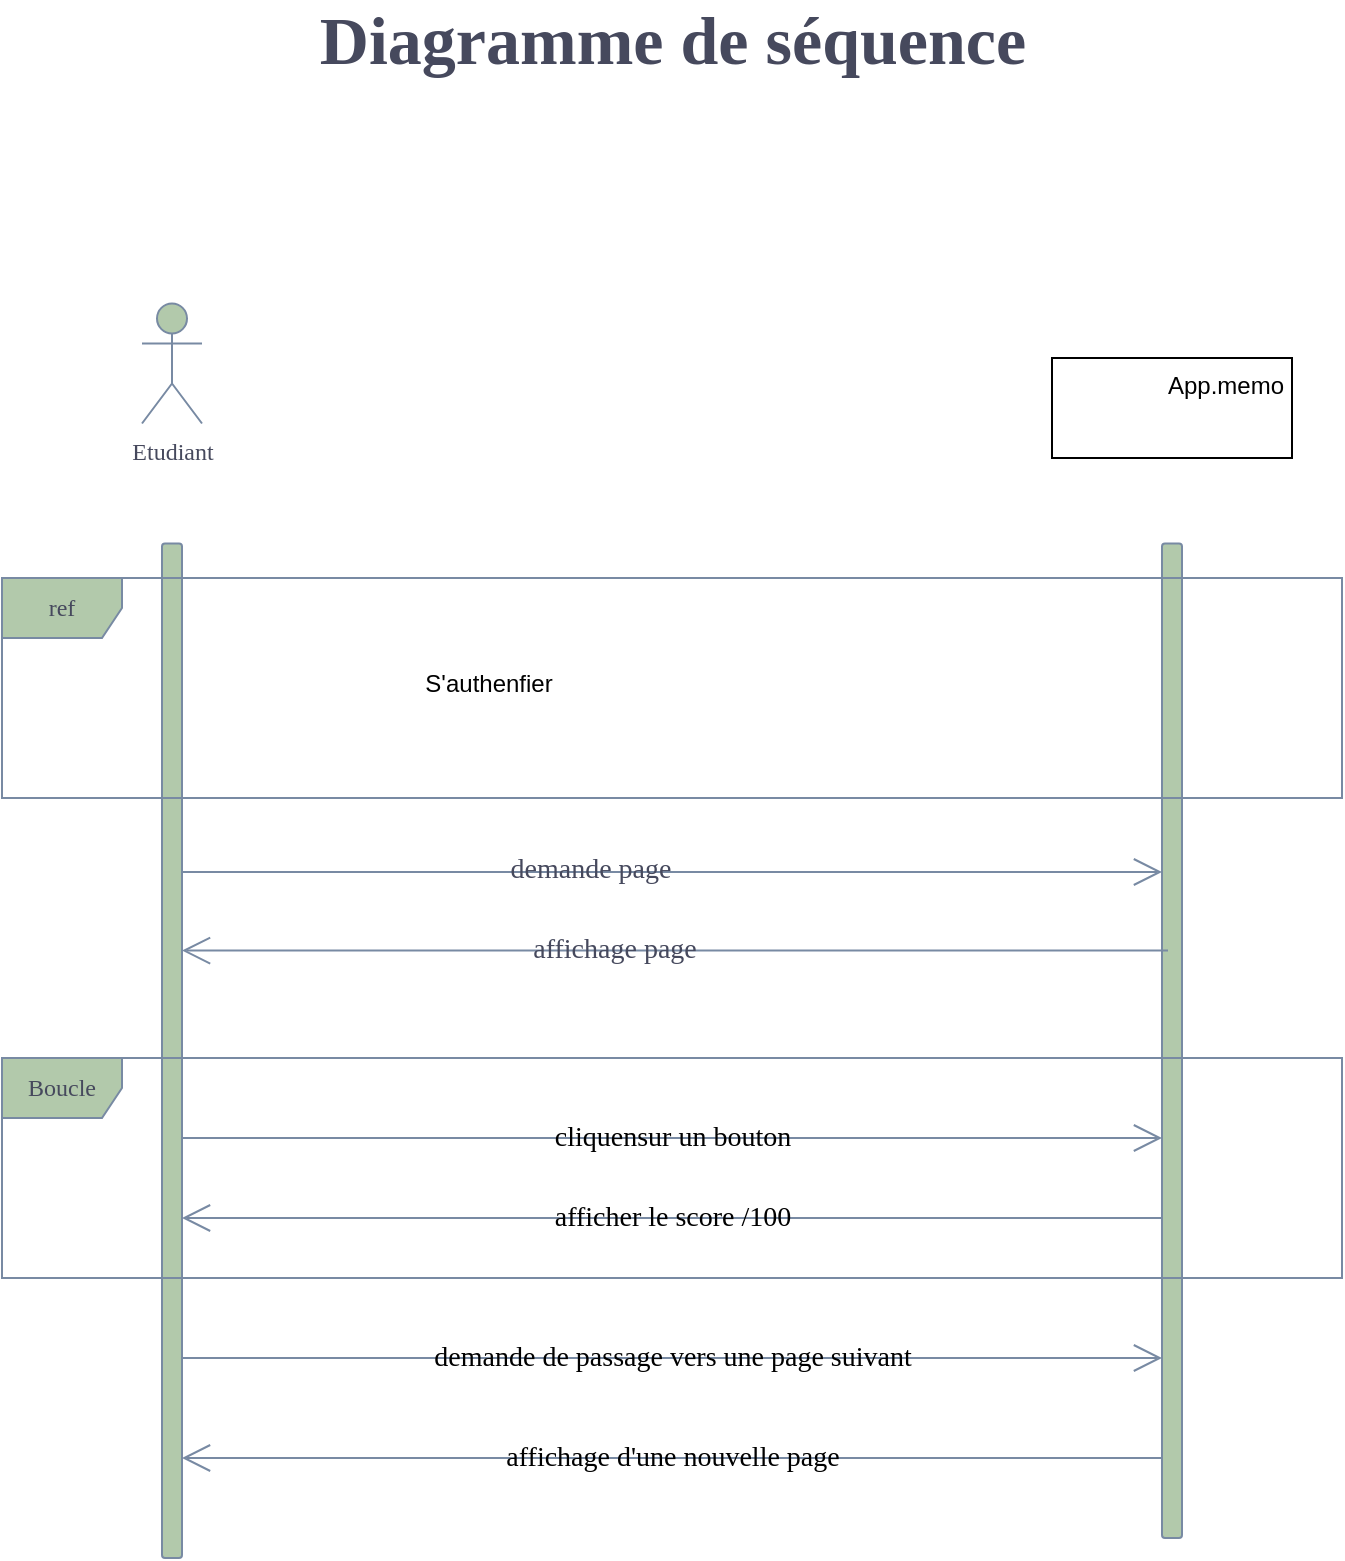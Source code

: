 <mxfile version="21.6.8" type="github" pages="5">
  <diagram id="7Fy2dsDE-u1t5gbOgSBC" name="Page-3">
    <mxGraphModel dx="1079" dy="730" grid="1" gridSize="10" guides="1" tooltips="1" connect="1" arrows="1" fold="1" page="1" pageScale="1" pageWidth="827" pageHeight="1169" math="0" shadow="0">
      <root>
        <mxCell id="0" />
        <mxCell id="1" parent="0" />
        <mxCell id="fSUdgJ2RJSTrI55HI0uJ-1" value="Etudiant" style="shape=umlActor;verticalLabelPosition=bottom;verticalAlign=top;html=1;fontFamily=Bangers;fontSource=https%3A%2F%2Ffonts.googleapis.com%2Fcss%3Ffamily%3DBangers;labelBackgroundColor=none;fillColor=#B2C9AB;strokeColor=#788AA3;fontColor=#46495D;rounded=1;labelBorderColor=none;" parent="1" vertex="1">
          <mxGeometry x="127" y="282.75" width="30" height="60" as="geometry" />
        </mxCell>
        <mxCell id="fSUdgJ2RJSTrI55HI0uJ-2" value="" style="html=1;points=[];perimeter=orthogonalPerimeter;outlineConnect=0;targetShapes=umlLifeline;portConstraint=eastwest;newEdgeStyle={&quot;edgeStyle&quot;:&quot;elbowEdgeStyle&quot;,&quot;elbow&quot;:&quot;vertical&quot;,&quot;curved&quot;:0,&quot;rounded&quot;:0};fontFamily=Bangers;fontSource=https%3A%2F%2Ffonts.googleapis.com%2Fcss%3Ffamily%3DBangers;labelBackgroundColor=none;fillColor=#B2C9AB;strokeColor=#788AA3;fontColor=#46495D;rounded=1;labelBorderColor=none;" parent="1" vertex="1">
          <mxGeometry x="137" y="402.75" width="10" height="507.25" as="geometry" />
        </mxCell>
        <mxCell id="mbbyJTVlPEKZgGZdeCUn-9" value="" style="html=1;points=[];perimeter=orthogonalPerimeter;outlineConnect=0;targetShapes=umlLifeline;portConstraint=eastwest;newEdgeStyle={&quot;edgeStyle&quot;:&quot;elbowEdgeStyle&quot;,&quot;elbow&quot;:&quot;vertical&quot;,&quot;curved&quot;:0,&quot;rounded&quot;:0};fontFamily=Bangers;fontSource=https%3A%2F%2Ffonts.googleapis.com%2Fcss%3Ffamily%3DBangers;labelBackgroundColor=none;fillColor=#B2C9AB;strokeColor=#788AA3;fontColor=#46495D;rounded=1;labelBorderColor=none;" parent="1" vertex="1">
          <mxGeometry x="637" y="402.75" width="10" height="497.25" as="geometry" />
        </mxCell>
        <mxCell id="mbbyJTVlPEKZgGZdeCUn-10" value="&lt;font style=&quot;font-size: 14px;&quot;&gt;&lt;br style=&quot;font-size: 14px;&quot;&gt;&lt;/font&gt;" style="text;whiteSpace=wrap;html=1;fontFamily=Bangers;labelBackgroundColor=none;fontColor=#46495D;rounded=1;align=center;fontSource=https%3A%2F%2Ffonts.googleapis.com%2Fcss%3Ffamily%3DBangers;fontSize=14;labelBorderColor=none;" parent="1" vertex="1">
          <mxGeometry x="582" y="332.75" width="120" height="50" as="geometry" />
        </mxCell>
        <mxCell id="M7Nd-Q1FoY5M5KTgXxL9-10" value="ref" style="shape=umlFrame;whiteSpace=wrap;html=1;pointerEvents=0;strokeColor=#788AA3;fontColor=#46495D;fillColor=#B2C9AB;fontFamily=Bangers;fontSource=https%3A%2F%2Ffonts.googleapis.com%2Fcss%3Ffamily%3DBangers;labelBorderColor=none;" parent="1" vertex="1">
          <mxGeometry x="57" y="420" width="670" height="110" as="geometry" />
        </mxCell>
        <mxCell id="M7Nd-Q1FoY5M5KTgXxL9-13" value="" style="endArrow=open;endFill=1;endSize=12;html=1;rounded=1;fontFamily=Bangers;labelBackgroundColor=none;strokeColor=#788AA3;fontColor=default;fontSource=https%3A%2F%2Ffonts.googleapis.com%2Fcss%3Ffamily%3DBangers;fontSize=14;labelBorderColor=none;" parent="1" edge="1">
          <mxGeometry x="0.0" width="160" relative="1" as="geometry">
            <mxPoint x="147" y="567" as="sourcePoint" />
            <mxPoint x="637" y="567" as="targetPoint" />
            <mxPoint as="offset" />
          </mxGeometry>
        </mxCell>
        <mxCell id="M7Nd-Q1FoY5M5KTgXxL9-14" value="demande page " style="edgeLabel;html=1;align=center;verticalAlign=middle;resizable=0;points=[];fontFamily=Bangers;labelBackgroundColor=none;fontColor=#46495D;rounded=1;fontSize=14;fontSource=https%3A%2F%2Ffonts.googleapis.com%2Fcss%3Ffamily%3DBangers;labelBorderColor=none;" parent="M7Nd-Q1FoY5M5KTgXxL9-13" vertex="1" connectable="0">
          <mxGeometry x="-0.168" y="1" relative="1" as="geometry">
            <mxPoint as="offset" />
          </mxGeometry>
        </mxCell>
        <mxCell id="M7Nd-Q1FoY5M5KTgXxL9-16" value="" style="endArrow=open;endFill=1;endSize=12;html=1;rounded=1;fontFamily=Bangers;labelBackgroundColor=none;strokeColor=#788AA3;fontColor=default;fontSource=https%3A%2F%2Ffonts.googleapis.com%2Fcss%3Ffamily%3DBangers;fontSize=14;labelBorderColor=none;exitX=0.3;exitY=0.446;exitDx=0;exitDy=0;exitPerimeter=0;" parent="1" edge="1" target="fSUdgJ2RJSTrI55HI0uJ-2">
          <mxGeometry width="160" relative="1" as="geometry">
            <mxPoint x="640.0" y="606.303" as="sourcePoint" />
            <mxPoint x="150" y="613" as="targetPoint" />
            <Array as="points" />
          </mxGeometry>
        </mxCell>
        <mxCell id="M7Nd-Q1FoY5M5KTgXxL9-17" value="affichage page" style="edgeLabel;html=1;align=center;verticalAlign=middle;resizable=0;points=[];fontFamily=Bangers;labelBackgroundColor=none;fontColor=#46495D;rounded=1;fontSource=https%3A%2F%2Ffonts.googleapis.com%2Fcss%3Ffamily%3DBangers;fontSize=14;labelBorderColor=none;" parent="M7Nd-Q1FoY5M5KTgXxL9-16" vertex="1" connectable="0">
          <mxGeometry x="0.125" y="-1" relative="1" as="geometry">
            <mxPoint as="offset" />
          </mxGeometry>
        </mxCell>
        <mxCell id="M7Nd-Q1FoY5M5KTgXxL9-26" value="cliquensur un bouton" style="endArrow=open;endFill=1;endSize=12;html=1;rounded=1;fontFamily=Bangers;labelBackgroundColor=none;strokeColor=#788AA3;fontColor=default;fontSource=https%3A%2F%2Ffonts.googleapis.com%2Fcss%3Ffamily%3DBangers;fontSize=14;labelBorderColor=none;" parent="1" edge="1" target="mbbyJTVlPEKZgGZdeCUn-9">
          <mxGeometry x="-0.001" width="160" relative="1" as="geometry">
            <mxPoint x="147" y="700" as="sourcePoint" />
            <mxPoint x="387" y="700" as="targetPoint" />
            <mxPoint as="offset" />
          </mxGeometry>
        </mxCell>
        <mxCell id="Zl64nRzu6rsrgkDyncrV-1" value="&lt;font style=&quot;font-size: 34px;&quot; data-font-src=&quot;https://fonts.googleapis.com/css?family=Bangers&quot; face=&quot;Bangers&quot;&gt;Diagramme de séquence&lt;/font&gt;" style="text;align=center;fontStyle=1;verticalAlign=middle;spacingLeft=3;spacingRight=3;strokeColor=none;rotatable=0;points=[[0,0.5],[1,0.5]];portConstraint=eastwest;html=1;fontColor=#46495D;" parent="1" vertex="1">
          <mxGeometry x="352" y="139" width="80" height="26" as="geometry" />
        </mxCell>
        <mxCell id="512pYsB3RR5TTS3lcQ0H-1" value="App.memo" style="align=right;verticalAlign=top;spacingRight=2;whiteSpace=wrap;html=1;" parent="1" vertex="1">
          <mxGeometry x="582" y="310" width="120" height="50" as="geometry" />
        </mxCell>
        <mxCell id="3WoolclpaVox8-gFqPld-1" value="S&#39;authenfier" style="text;html=1;align=center;verticalAlign=middle;resizable=0;points=[];autosize=1;strokeColor=none;fillColor=none;" vertex="1" parent="1">
          <mxGeometry x="255" y="458" width="90" height="30" as="geometry" />
        </mxCell>
        <mxCell id="3WoolclpaVox8-gFqPld-4" value="Boucle" style="shape=umlFrame;whiteSpace=wrap;html=1;pointerEvents=0;strokeColor=#788AA3;fontColor=#46495D;fillColor=#B2C9AB;fontFamily=Bangers;fontSource=https%3A%2F%2Ffonts.googleapis.com%2Fcss%3Ffamily%3DBangers;labelBorderColor=none;" vertex="1" parent="1">
          <mxGeometry x="57" y="660" width="670" height="110" as="geometry" />
        </mxCell>
        <mxCell id="3WoolclpaVox8-gFqPld-5" value="afficher le score /100" style="endArrow=open;endFill=1;endSize=12;html=1;rounded=1;fontFamily=Bangers;labelBackgroundColor=none;strokeColor=#788AA3;fontColor=default;fontSource=https%3A%2F%2Ffonts.googleapis.com%2Fcss%3Ffamily%3DBangers;fontSize=14;labelBorderColor=none;" edge="1" parent="1">
          <mxGeometry x="-0.001" width="160" relative="1" as="geometry">
            <mxPoint x="637" y="740" as="sourcePoint" />
            <mxPoint x="147" y="740" as="targetPoint" />
            <mxPoint as="offset" />
          </mxGeometry>
        </mxCell>
        <mxCell id="3WoolclpaVox8-gFqPld-6" value="demande de passage vers une page suivant" style="endArrow=open;endFill=1;endSize=12;html=1;rounded=1;fontFamily=Bangers;labelBackgroundColor=none;strokeColor=#788AA3;fontColor=default;fontSource=https%3A%2F%2Ffonts.googleapis.com%2Fcss%3Ffamily%3DBangers;fontSize=14;labelBorderColor=none;" edge="1" parent="1">
          <mxGeometry x="-0.001" width="160" relative="1" as="geometry">
            <mxPoint x="147" y="810" as="sourcePoint" />
            <mxPoint x="637" y="810" as="targetPoint" />
            <mxPoint as="offset" />
          </mxGeometry>
        </mxCell>
        <mxCell id="3WoolclpaVox8-gFqPld-7" value="affichage d&#39;une nouvelle page" style="endArrow=open;endFill=1;endSize=12;html=1;rounded=1;fontFamily=Bangers;labelBackgroundColor=none;strokeColor=#788AA3;fontColor=default;fontSource=https%3A%2F%2Ffonts.googleapis.com%2Fcss%3Ffamily%3DBangers;fontSize=14;labelBorderColor=none;" edge="1" parent="1">
          <mxGeometry x="-0.001" width="160" relative="1" as="geometry">
            <mxPoint x="637" y="860" as="sourcePoint" />
            <mxPoint x="147" y="860" as="targetPoint" />
            <mxPoint as="offset" />
          </mxGeometry>
        </mxCell>
      </root>
    </mxGraphModel>
  </diagram>
  <diagram id="2vBaPQWCMmji3fY1KokE" name="Page-8">
    <mxGraphModel dx="1743" dy="1180" grid="1" gridSize="20" guides="1" tooltips="1" connect="1" arrows="1" fold="1" page="1" pageScale="1" pageWidth="827" pageHeight="1169" math="0" shadow="0">
      <root>
        <mxCell id="0" />
        <mxCell id="1" parent="0" />
        <mxCell id="4AKyWV1fT23g9U2N-agr-1" value="" style="verticalAlign=top;align=left;spacingTop=8;spacingLeft=2;spacingRight=12;shape=cube;size=10;direction=south;fontStyle=4;html=1;whiteSpace=wrap;strokeColor=#788AA3;fontColor=#46495D;fillColor=#FFFFFF;" parent="1" vertex="1">
          <mxGeometry x="160" y="248" width="440" height="812" as="geometry" />
        </mxCell>
        <mxCell id="s14MAfTn9ZwGS5qt7-US-9" style="edgeStyle=orthogonalEdgeStyle;rounded=0;orthogonalLoop=1;jettySize=auto;html=1;exitX=0.5;exitY=0;exitDx=0;exitDy=0;entryX=0.5;entryY=1;entryDx=0;entryDy=0;dashed=1;endArrow=open;endFill=0;" edge="1" parent="1" source="4AKyWV1fT23g9U2N-agr-2" target="4AKyWV1fT23g9U2N-agr-3">
          <mxGeometry relative="1" as="geometry" />
        </mxCell>
        <mxCell id="s14MAfTn9ZwGS5qt7-US-10" value="include" style="edgeLabel;html=1;align=center;verticalAlign=middle;resizable=0;points=[];" vertex="1" connectable="0" parent="s14MAfTn9ZwGS5qt7-US-9">
          <mxGeometry x="0.172" y="-2" relative="1" as="geometry">
            <mxPoint as="offset" />
          </mxGeometry>
        </mxCell>
        <mxCell id="4AKyWV1fT23g9U2N-agr-2" value="&lt;font data-font-src=&quot;https://fonts.googleapis.com/css?family=Bangers&quot; face=&quot;Bangers&quot;&gt;Authentification&lt;/font&gt;" style="ellipse;whiteSpace=wrap;html=1;strokeColor=#6c8ebf;fillColor=#dae8fc;" parent="1" vertex="1">
          <mxGeometry x="249.5" y="440" width="222" height="120" as="geometry" />
        </mxCell>
        <mxCell id="4AKyWV1fT23g9U2N-agr-3" value="&lt;font data-font-src=&quot;https://fonts.googleapis.com/css?family=Bangers&quot; face=&quot;Bangers&quot;&gt;Création de compte&lt;/font&gt;" style="ellipse;whiteSpace=wrap;html=1;strokeColor=#6c8ebf;fillColor=#dae8fc;" parent="1" vertex="1">
          <mxGeometry x="246" y="288" width="222" height="120" as="geometry" />
        </mxCell>
        <mxCell id="4AKyWV1fT23g9U2N-agr-5" value="&lt;font face=&quot;Bangers&quot;&gt;Lecture&lt;/font&gt;" style="ellipse;whiteSpace=wrap;html=1;strokeColor=#6c8ebf;fillColor=#dae8fc;" parent="1" vertex="1">
          <mxGeometry x="249.5" y="576" width="222" height="120" as="geometry" />
        </mxCell>
        <mxCell id="s14MAfTn9ZwGS5qt7-US-12" style="edgeStyle=orthogonalEdgeStyle;rounded=0;orthogonalLoop=1;jettySize=auto;html=1;entryX=1;entryY=0.5;entryDx=0;entryDy=0;dashed=1;endArrow=open;endFill=0;" edge="1" parent="1" source="4AKyWV1fT23g9U2N-agr-7" target="4AKyWV1fT23g9U2N-agr-2">
          <mxGeometry relative="1" as="geometry">
            <Array as="points">
              <mxPoint x="491" y="818" />
              <mxPoint x="491" y="500" />
            </Array>
          </mxGeometry>
        </mxCell>
        <mxCell id="s14MAfTn9ZwGS5qt7-US-13" value="include" style="edgeLabel;html=1;align=center;verticalAlign=middle;resizable=0;points=[];" vertex="1" connectable="0" parent="s14MAfTn9ZwGS5qt7-US-12">
          <mxGeometry x="-0.022" y="-5" relative="1" as="geometry">
            <mxPoint as="offset" />
          </mxGeometry>
        </mxCell>
        <mxCell id="4AKyWV1fT23g9U2N-agr-7" value="&lt;font data-font-src=&quot;https://fonts.googleapis.com/css?family=Bangers&quot; face=&quot;Bangers&quot;&gt;Mémorisation&lt;/font&gt;" style="ellipse;whiteSpace=wrap;html=1;strokeColor=#6c8ebf;fillColor=#dae8fc;" parent="1" vertex="1">
          <mxGeometry x="249.5" y="757.5" width="222" height="120" as="geometry" />
        </mxCell>
        <mxCell id="s14MAfTn9ZwGS5qt7-US-17" style="edgeStyle=orthogonalEdgeStyle;rounded=0;orthogonalLoop=1;jettySize=auto;html=1;exitX=0;exitY=0;exitDx=0;exitDy=0;entryX=1;entryY=1;entryDx=0;entryDy=0;endArrow=block;endFill=0;" edge="1" parent="1" source="6-9gz5BclIo_MvBo13Ms-2" target="4AKyWV1fT23g9U2N-agr-7">
          <mxGeometry relative="1" as="geometry" />
        </mxCell>
        <mxCell id="6-9gz5BclIo_MvBo13Ms-2" value="&lt;font face=&quot;Bangers&quot;&gt;editer&lt;/font&gt;" style="ellipse;whiteSpace=wrap;html=1;strokeColor=#6c8ebf;fillColor=#dae8fc;" parent="1" vertex="1">
          <mxGeometry x="429" y="880" width="137" height="75" as="geometry" />
        </mxCell>
        <mxCell id="s14MAfTn9ZwGS5qt7-US-3" style="edgeStyle=orthogonalEdgeStyle;rounded=0;orthogonalLoop=1;jettySize=auto;html=1;entryX=-0.011;entryY=0.593;entryDx=0;entryDy=0;entryPerimeter=0;endArrow=none;endFill=0;" edge="1" parent="1" source="6-9gz5BclIo_MvBo13Ms-5" target="4AKyWV1fT23g9U2N-agr-3">
          <mxGeometry relative="1" as="geometry">
            <Array as="points">
              <mxPoint x="99" y="359" />
            </Array>
          </mxGeometry>
        </mxCell>
        <mxCell id="s14MAfTn9ZwGS5qt7-US-4" style="edgeStyle=orthogonalEdgeStyle;rounded=0;orthogonalLoop=1;jettySize=auto;html=1;entryX=0;entryY=0.5;entryDx=0;entryDy=0;endArrow=none;endFill=0;" edge="1" parent="1" source="6-9gz5BclIo_MvBo13Ms-5" target="4AKyWV1fT23g9U2N-agr-2">
          <mxGeometry relative="1" as="geometry" />
        </mxCell>
        <mxCell id="s14MAfTn9ZwGS5qt7-US-5" style="edgeStyle=orthogonalEdgeStyle;rounded=0;orthogonalLoop=1;jettySize=auto;html=1;endArrow=none;endFill=0;" edge="1" parent="1" source="6-9gz5BclIo_MvBo13Ms-5" target="4AKyWV1fT23g9U2N-agr-5">
          <mxGeometry relative="1" as="geometry" />
        </mxCell>
        <mxCell id="s14MAfTn9ZwGS5qt7-US-8" style="edgeStyle=orthogonalEdgeStyle;rounded=0;orthogonalLoop=1;jettySize=auto;html=1;entryX=0;entryY=0.5;entryDx=0;entryDy=0;endArrow=none;endFill=0;" edge="1" parent="1" source="6-9gz5BclIo_MvBo13Ms-5" target="4AKyWV1fT23g9U2N-agr-7">
          <mxGeometry relative="1" as="geometry" />
        </mxCell>
        <mxCell id="6-9gz5BclIo_MvBo13Ms-5" value="Utilisateur" style="shape=umlActor;verticalLabelPosition=bottom;verticalAlign=top;html=1;strokeColor=#788AA3;fontColor=#46495D;fillColor=#B2C9AB;" parent="1" vertex="1">
          <mxGeometry x="58" y="576" width="81" height="120" as="geometry" />
        </mxCell>
        <mxCell id="ttsru9wYK6X2Tkle6r_C-10" value="&lt;font style=&quot;font-size: 24px;&quot; data-font-src=&quot;https://fonts.googleapis.com/css?family=Bangers&quot; face=&quot;Bangers&quot;&gt;Diagramme de cas d&#39;utilisation&lt;/font&gt;" style="text;html=1;align=center;verticalAlign=middle;resizable=0;points=[];autosize=1;strokeColor=none;fillColor=none;" parent="1" vertex="1">
          <mxGeometry x="53" y="103" width="300" height="40" as="geometry" />
        </mxCell>
        <mxCell id="s14MAfTn9ZwGS5qt7-US-16" style="edgeStyle=orthogonalEdgeStyle;rounded=0;orthogonalLoop=1;jettySize=auto;html=1;exitX=0.5;exitY=0;exitDx=0;exitDy=0;entryX=0.5;entryY=1;entryDx=0;entryDy=0;endArrow=block;endFill=0;" edge="1" parent="1" source="s14MAfTn9ZwGS5qt7-US-1" target="4AKyWV1fT23g9U2N-agr-7">
          <mxGeometry relative="1" as="geometry" />
        </mxCell>
        <mxCell id="s14MAfTn9ZwGS5qt7-US-1" value="&lt;font face=&quot;Bangers&quot;&gt;supprimer&lt;/font&gt;" style="ellipse;whiteSpace=wrap;html=1;strokeColor=#6c8ebf;fillColor=#dae8fc;" vertex="1" parent="1">
          <mxGeometry x="292" y="955" width="137" height="75" as="geometry" />
        </mxCell>
        <mxCell id="s14MAfTn9ZwGS5qt7-US-15" style="edgeStyle=orthogonalEdgeStyle;rounded=0;orthogonalLoop=1;jettySize=auto;html=1;exitX=1;exitY=0;exitDx=0;exitDy=0;entryX=0;entryY=1;entryDx=0;entryDy=0;endArrow=block;endFill=0;" edge="1" parent="1" source="s14MAfTn9ZwGS5qt7-US-2" target="4AKyWV1fT23g9U2N-agr-7">
          <mxGeometry relative="1" as="geometry" />
        </mxCell>
        <mxCell id="s14MAfTn9ZwGS5qt7-US-2" value="&lt;font data-font-src=&quot;https://fonts.googleapis.com/css?family=Bangers&quot; face=&quot;Bangers&quot;&gt;ajouté&lt;/font&gt;" style="ellipse;whiteSpace=wrap;html=1;strokeColor=#6c8ebf;fillColor=#dae8fc;" vertex="1" parent="1">
          <mxGeometry x="180" y="880" width="137" height="75" as="geometry" />
        </mxCell>
      </root>
    </mxGraphModel>
  </diagram>
  <diagram id="9ChFiwUYh3UP2npL46-0" name="Page-9">
    <mxGraphModel dx="1133" dy="767" grid="1" gridSize="20" guides="1" tooltips="1" connect="1" arrows="1" fold="1" page="1" pageScale="1" pageWidth="827" pageHeight="1169" math="0" shadow="0">
      <root>
        <mxCell id="0" />
        <mxCell id="1" parent="0" />
        <mxCell id="nryJNz60mdJCIUhlRDiZ-37" style="edgeStyle=orthogonalEdgeStyle;rounded=0;orthogonalLoop=1;jettySize=auto;html=1;exitX=0.5;exitY=1;exitDx=0;exitDy=0;entryX=0.5;entryY=0;entryDx=0;entryDy=0;" parent="1" source="EQ2pmqr_DZ7F5pbqGsHU-6" target="nryJNz60mdJCIUhlRDiZ-4" edge="1">
          <mxGeometry relative="1" as="geometry" />
        </mxCell>
        <mxCell id="EQ2pmqr_DZ7F5pbqGsHU-6" value="" style="ellipse;fillColor=strokeColor;html=1;strokeColor=#788AA3;fontColor=#46495D;" parent="1" vertex="1">
          <mxGeometry x="391" y="158" width="30" height="30" as="geometry" />
        </mxCell>
        <mxCell id="nryJNz60mdJCIUhlRDiZ-38" style="edgeStyle=orthogonalEdgeStyle;rounded=0;orthogonalLoop=1;jettySize=auto;html=1;exitX=0.5;exitY=1;exitDx=0;exitDy=0;entryX=0.5;entryY=0;entryDx=0;entryDy=0;" parent="1" source="nryJNz60mdJCIUhlRDiZ-4" target="nryJNz60mdJCIUhlRDiZ-6" edge="1">
          <mxGeometry relative="1" as="geometry" />
        </mxCell>
        <mxCell id="nryJNz60mdJCIUhlRDiZ-4" value="&lt;font data-font-src=&quot;https://fonts.googleapis.com/css?family=Bangers&quot; face=&quot;Bangers&quot;&gt;Création de compte&lt;/font&gt;" style="html=1;dashed=0;rounded=1;absoluteArcSize=1;arcSize=20;verticalAlign=middle;align=center;whiteSpace=wrap;" parent="1" vertex="1">
          <mxGeometry x="326" y="218" width="160" height="50" as="geometry" />
        </mxCell>
        <mxCell id="nryJNz60mdJCIUhlRDiZ-5" value="*" style="text;resizeWidth=0;resizeHeight=0;points=[];part=1;verticalAlign=middle;align=center;html=1;" parent="nryJNz60mdJCIUhlRDiZ-4" vertex="1">
          <mxGeometry x="1" y="0.5" width="20" height="20" relative="1" as="geometry">
            <mxPoint x="-20" y="-10" as="offset" />
          </mxGeometry>
        </mxCell>
        <mxCell id="nryJNz60mdJCIUhlRDiZ-39" style="edgeStyle=orthogonalEdgeStyle;rounded=0;orthogonalLoop=1;jettySize=auto;html=1;exitX=0.5;exitY=1;exitDx=0;exitDy=0;" parent="1" source="nryJNz60mdJCIUhlRDiZ-6" target="nryJNz60mdJCIUhlRDiZ-8" edge="1">
          <mxGeometry relative="1" as="geometry" />
        </mxCell>
        <mxCell id="nryJNz60mdJCIUhlRDiZ-6" value="&lt;font data-font-src=&quot;https://fonts.googleapis.com/css?family=Bangers&quot; face=&quot;Bangers&quot;&gt;Authentification&lt;/font&gt;" style="html=1;dashed=0;rounded=1;absoluteArcSize=1;arcSize=20;verticalAlign=middle;align=center;whiteSpace=wrap;" parent="1" vertex="1">
          <mxGeometry x="326" y="298" width="160" height="50" as="geometry" />
        </mxCell>
        <mxCell id="nryJNz60mdJCIUhlRDiZ-7" value="*" style="text;resizeWidth=0;resizeHeight=0;points=[];part=1;verticalAlign=middle;align=center;html=1;" parent="nryJNz60mdJCIUhlRDiZ-6" vertex="1">
          <mxGeometry x="1" y="0.5" width="20" height="20" relative="1" as="geometry">
            <mxPoint x="-20" y="-10" as="offset" />
          </mxGeometry>
        </mxCell>
        <mxCell id="nryJNz60mdJCIUhlRDiZ-40" style="edgeStyle=orthogonalEdgeStyle;rounded=0;orthogonalLoop=1;jettySize=auto;html=1;exitX=0.5;exitY=1;exitDx=0;exitDy=0;entryX=0.5;entryY=0;entryDx=0;entryDy=0;" parent="1" source="nryJNz60mdJCIUhlRDiZ-8" target="nryJNz60mdJCIUhlRDiZ-9" edge="1">
          <mxGeometry relative="1" as="geometry" />
        </mxCell>
        <mxCell id="nryJNz60mdJCIUhlRDiZ-8" value="" style="rhombus;" parent="1" vertex="1">
          <mxGeometry x="376" y="378" width="60" height="60" as="geometry" />
        </mxCell>
        <mxCell id="nryJNz60mdJCIUhlRDiZ-41" style="edgeStyle=orthogonalEdgeStyle;rounded=0;orthogonalLoop=1;jettySize=auto;html=1;entryX=0.5;entryY=0;entryDx=0;entryDy=0;" parent="1" source="nryJNz60mdJCIUhlRDiZ-9" target="nryJNz60mdJCIUhlRDiZ-16" edge="1">
          <mxGeometry relative="1" as="geometry">
            <mxPoint x="406" y="538" as="targetPoint" />
          </mxGeometry>
        </mxCell>
        <mxCell id="nryJNz60mdJCIUhlRDiZ-9" value="&lt;font data-font-src=&quot;https://fonts.googleapis.com/css?family=Bangers&quot; face=&quot;Bangers&quot;&gt;Connection&lt;/font&gt;" style="html=1;dashed=0;rounded=1;absoluteArcSize=1;arcSize=20;verticalAlign=middle;align=center;whiteSpace=wrap;" parent="1" vertex="1">
          <mxGeometry x="326" y="458" width="160" height="50" as="geometry" />
        </mxCell>
        <mxCell id="nryJNz60mdJCIUhlRDiZ-10" value="*" style="text;resizeWidth=0;resizeHeight=0;points=[];part=1;verticalAlign=middle;align=center;html=1;" parent="nryJNz60mdJCIUhlRDiZ-9" vertex="1">
          <mxGeometry x="1" y="0.5" width="20" height="20" relative="1" as="geometry">
            <mxPoint x="-20" y="-10" as="offset" />
          </mxGeometry>
        </mxCell>
        <mxCell id="hlDTrjzuuK49tMTz5u0x-4" style="edgeStyle=orthogonalEdgeStyle;rounded=0;orthogonalLoop=1;jettySize=auto;html=1;entryX=0.5;entryY=0;entryDx=0;entryDy=0;" parent="1" source="nryJNz60mdJCIUhlRDiZ-14" target="nryJNz60mdJCIUhlRDiZ-18" edge="1">
          <mxGeometry relative="1" as="geometry" />
        </mxCell>
        <mxCell id="nryJNz60mdJCIUhlRDiZ-14" value="&lt;font face=&quot;Bangers&quot;&gt;lecture&lt;/font&gt;" style="html=1;dashed=0;rounded=1;absoluteArcSize=1;arcSize=20;verticalAlign=middle;align=center;whiteSpace=wrap;" parent="1" vertex="1">
          <mxGeometry x="326" y="660" width="160" height="50" as="geometry" />
        </mxCell>
        <mxCell id="nryJNz60mdJCIUhlRDiZ-15" value="*" style="text;resizeWidth=0;resizeHeight=0;points=[];part=1;verticalAlign=middle;align=center;html=1;" parent="nryJNz60mdJCIUhlRDiZ-14" vertex="1">
          <mxGeometry x="1" y="0.5" width="20" height="20" relative="1" as="geometry">
            <mxPoint x="-20" y="-10" as="offset" />
          </mxGeometry>
        </mxCell>
        <mxCell id="nryJNz60mdJCIUhlRDiZ-43" style="edgeStyle=orthogonalEdgeStyle;rounded=0;orthogonalLoop=1;jettySize=auto;html=1;exitX=0.5;exitY=1;exitDx=0;exitDy=0;entryX=0.5;entryY=0;entryDx=0;entryDy=0;" parent="1" source="nryJNz60mdJCIUhlRDiZ-16" target="nryJNz60mdJCIUhlRDiZ-14" edge="1">
          <mxGeometry relative="1" as="geometry" />
        </mxCell>
        <mxCell id="nryJNz60mdJCIUhlRDiZ-16" value="&lt;font face=&quot;Bangers&quot;&gt;ajoute de score&lt;br&gt;&lt;/font&gt;" style="html=1;dashed=0;rounded=1;absoluteArcSize=1;arcSize=20;verticalAlign=middle;align=center;whiteSpace=wrap;" parent="1" vertex="1">
          <mxGeometry x="326" y="560" width="160" height="50" as="geometry" />
        </mxCell>
        <mxCell id="nryJNz60mdJCIUhlRDiZ-17" value="*" style="text;resizeWidth=0;resizeHeight=0;points=[];part=1;verticalAlign=middle;align=center;html=1;" parent="nryJNz60mdJCIUhlRDiZ-16" vertex="1">
          <mxGeometry x="1" y="0.5" width="20" height="20" relative="1" as="geometry">
            <mxPoint x="-20" y="-10" as="offset" />
          </mxGeometry>
        </mxCell>
        <mxCell id="nryJNz60mdJCIUhlRDiZ-46" style="edgeStyle=orthogonalEdgeStyle;rounded=0;orthogonalLoop=1;jettySize=auto;html=1;" parent="1" source="nryJNz60mdJCIUhlRDiZ-18" target="nryJNz60mdJCIUhlRDiZ-19" edge="1">
          <mxGeometry relative="1" as="geometry" />
        </mxCell>
        <mxCell id="nryJNz60mdJCIUhlRDiZ-48" style="edgeStyle=orthogonalEdgeStyle;rounded=0;orthogonalLoop=1;jettySize=auto;html=1;exitX=1;exitY=0.5;exitDx=0;exitDy=0;" parent="1" source="nryJNz60mdJCIUhlRDiZ-8" target="nryJNz60mdJCIUhlRDiZ-7" edge="1">
          <mxGeometry relative="1" as="geometry">
            <Array as="points">
              <mxPoint x="571" y="408" />
              <mxPoint x="571" y="323" />
            </Array>
          </mxGeometry>
        </mxCell>
        <mxCell id="hlDTrjzuuK49tMTz5u0x-3" value="&lt;font style=&quot;font-size: 18px;&quot; data-font-src=&quot;https://fonts.googleapis.com/css?family=Bangers&quot; face=&quot;Bangers&quot;&gt;Code invalide&lt;/font&gt;" style="edgeLabel;html=1;align=center;verticalAlign=middle;resizable=0;points=[];" parent="nryJNz60mdJCIUhlRDiZ-48" vertex="1" connectable="0">
          <mxGeometry x="-0.001" y="-5" relative="1" as="geometry">
            <mxPoint as="offset" />
          </mxGeometry>
        </mxCell>
        <mxCell id="Yg-b8DZSAleRZjdxu27C-2" style="edgeStyle=orthogonalEdgeStyle;rounded=0;orthogonalLoop=1;jettySize=auto;html=1;entryX=0;entryY=0.5;entryDx=0;entryDy=0;" edge="1" parent="1" source="nryJNz60mdJCIUhlRDiZ-18" target="nryJNz60mdJCIUhlRDiZ-14">
          <mxGeometry relative="1" as="geometry" />
        </mxCell>
        <mxCell id="Yg-b8DZSAleRZjdxu27C-3" value="&lt;font style=&quot;font-size: 23px;&quot; face=&quot;Bangers&quot;&gt;score &amp;lt; max&lt;br&gt;&lt;/font&gt;" style="edgeLabel;html=1;align=center;verticalAlign=middle;resizable=0;points=[];" vertex="1" connectable="0" parent="Yg-b8DZSAleRZjdxu27C-2">
          <mxGeometry x="0.128" relative="1" as="geometry">
            <mxPoint as="offset" />
          </mxGeometry>
        </mxCell>
        <mxCell id="nryJNz60mdJCIUhlRDiZ-18" value="" style="rhombus;" parent="1" vertex="1">
          <mxGeometry x="376" y="760" width="60" height="60" as="geometry" />
        </mxCell>
        <mxCell id="nryJNz60mdJCIUhlRDiZ-47" style="edgeStyle=orthogonalEdgeStyle;rounded=0;orthogonalLoop=1;jettySize=auto;html=1;exitX=0.5;exitY=1;exitDx=0;exitDy=0;" parent="1" source="nryJNz60mdJCIUhlRDiZ-19" target="nryJNz60mdJCIUhlRDiZ-36" edge="1">
          <mxGeometry relative="1" as="geometry" />
        </mxCell>
        <mxCell id="nryJNz60mdJCIUhlRDiZ-19" value="&lt;font data-font-src=&quot;https://fonts.googleapis.com/css?family=Bangers&quot; face=&quot;Bangers&quot;&gt;Action&lt;/font&gt;" style="html=1;dashed=0;rounded=1;absoluteArcSize=1;arcSize=20;verticalAlign=middle;align=center;whiteSpace=wrap;" parent="1" vertex="1">
          <mxGeometry x="326" y="860" width="160" height="50" as="geometry" />
        </mxCell>
        <mxCell id="nryJNz60mdJCIUhlRDiZ-20" value="*" style="text;resizeWidth=0;resizeHeight=0;points=[];part=1;verticalAlign=middle;align=center;html=1;" parent="nryJNz60mdJCIUhlRDiZ-19" vertex="1">
          <mxGeometry x="1" y="0.5" width="20" height="20" relative="1" as="geometry">
            <mxPoint x="-20" y="-10" as="offset" />
          </mxGeometry>
        </mxCell>
        <mxCell id="nryJNz60mdJCIUhlRDiZ-36" value="" style="ellipse;html=1;shape=endState;fillColor=strokeColor;" parent="1" vertex="1">
          <mxGeometry x="391" y="980" width="30" height="30" as="geometry" />
        </mxCell>
        <mxCell id="nryJNz60mdJCIUhlRDiZ-61" value="&lt;h1&gt;&lt;font style=&quot;font-size: 35px;&quot; data-font-src=&quot;https://fonts.googleapis.com/css?family=Bangers&quot; face=&quot;Bangers&quot;&gt;Diagramme d&#39;activités&lt;/font&gt;&lt;/h1&gt;" style="text;html=1;align=center;verticalAlign=middle;resizable=0;points=[];autosize=1;strokeColor=none;fillColor=none;" parent="1" vertex="1">
          <mxGeometry x="244" y="20" width="340" height="100" as="geometry" />
        </mxCell>
        <mxCell id="Yg-b8DZSAleRZjdxu27C-4" value="&lt;font style=&quot;font-size: 21px;&quot; face=&quot;Bangers&quot;&gt;score = max&lt;br&gt;&lt;/font&gt;" style="text;whiteSpace=wrap;html=1;" vertex="1" parent="1">
          <mxGeometry x="460" y="720" width="140" height="60" as="geometry" />
        </mxCell>
      </root>
    </mxGraphModel>
  </diagram>
  <diagram id="djq6_ZdN_9f43lqbEx4c" name="Page-4">
    <mxGraphModel dx="755" dy="511" grid="1" gridSize="10" guides="1" tooltips="1" connect="1" arrows="1" fold="1" page="1" pageScale="1" pageWidth="827" pageHeight="1169" math="0" shadow="0">
      <root>
        <mxCell id="0" />
        <mxCell id="1" parent="0" />
        <mxCell id="vZFp0_Goj9FSelCCSaMr-1" style="edgeStyle=orthogonalEdgeStyle;rounded=0;orthogonalLoop=1;jettySize=auto;html=1;entryX=-0.017;entryY=0.597;entryDx=0;entryDy=0;entryPerimeter=0;" edge="1" parent="1" source="DBqXKSC7hoXhvf1bc5nd-1" target="DBqXKSC7hoXhvf1bc5nd-5">
          <mxGeometry relative="1" as="geometry" />
        </mxCell>
        <mxCell id="vZFp0_Goj9FSelCCSaMr-2" value="0,1" style="edgeLabel;html=1;align=center;verticalAlign=middle;resizable=0;points=[];" vertex="1" connectable="0" parent="vZFp0_Goj9FSelCCSaMr-1">
          <mxGeometry x="-0.824" y="-2" relative="1" as="geometry">
            <mxPoint as="offset" />
          </mxGeometry>
        </mxCell>
        <mxCell id="vZFp0_Goj9FSelCCSaMr-3" value="1,n" style="edgeLabel;html=1;align=center;verticalAlign=middle;resizable=0;points=[];" vertex="1" connectable="0" parent="vZFp0_Goj9FSelCCSaMr-1">
          <mxGeometry x="0.753" y="-2" relative="1" as="geometry">
            <mxPoint as="offset" />
          </mxGeometry>
        </mxCell>
        <mxCell id="DBqXKSC7hoXhvf1bc5nd-1" value="&lt;p style=&quot;margin:0px;margin-top:6px;text-align:center;&quot;&gt;&lt;b&gt;utilisateur&lt;/b&gt;&lt;/p&gt;&lt;hr&gt;&lt;p style=&quot;margin:0px;margin-left:8px;&quot;&gt;id_u&lt;/p&gt;&lt;p style=&quot;margin:0px;margin-left:8px;&quot;&gt;nom&lt;/p&gt;&lt;p style=&quot;margin:0px;margin-left:8px;&quot;&gt;prenom&lt;/p&gt;&lt;p style=&quot;margin:0px;margin-left:8px;&quot;&gt;email&lt;/p&gt;&lt;p style=&quot;margin:0px;margin-left:8px;&quot;&gt;role&lt;/p&gt;&lt;p style=&quot;margin:0px;margin-left:8px;&quot;&gt;password&lt;br&gt;&lt;/p&gt;" style="align=left;overflow=fill;html=1;dropTarget=0;whiteSpace=wrap;" parent="1" vertex="1">
          <mxGeometry x="70" y="160" width="180" height="130" as="geometry" />
        </mxCell>
        <mxCell id="DBqXKSC7hoXhvf1bc5nd-5" value="&lt;p style=&quot;margin:0px;margin-top:6px;text-align:center;&quot;&gt;&lt;b&gt;memorisation&lt;/b&gt;&lt;/p&gt;&lt;hr&gt;&lt;p style=&quot;margin:0px;margin-left:8px;&quot;&gt;id_u&lt;/p&gt;&lt;p style=&quot;margin:0px;margin-left:8px;&quot;&gt;titre&lt;/p&gt;&lt;p style=&quot;margin:0px;margin-left:8px;&quot;&gt;description&lt;/p&gt;&lt;p style=&quot;margin:0px;margin-left:8px;&quot;&gt;date_debut&lt;/p&gt;&lt;p style=&quot;margin:0px;margin-left:8px;&quot;&gt;scormax&lt;br&gt;&lt;/p&gt;&lt;br&gt;&lt;p style=&quot;margin:0px;margin-left:8px;&quot;&gt;&lt;br&gt;&lt;/p&gt;&lt;p style=&quot;margin:0px;margin-left:8px;&quot;&gt;&lt;br&gt;&lt;/p&gt;" style="align=left;overflow=fill;html=1;dropTarget=0;whiteSpace=wrap;" parent="1" vertex="1">
          <mxGeometry x="430" y="160" width="180" height="110" as="geometry" />
        </mxCell>
        <mxCell id="DBqXKSC7hoXhvf1bc5nd-15" style="edgeStyle=orthogonalEdgeStyle;rounded=0;orthogonalLoop=1;jettySize=auto;html=1;entryX=0.5;entryY=1;entryDx=0;entryDy=0;endArrow=diamondThin;endFill=1;" parent="1" source="DBqXKSC7hoXhvf1bc5nd-7" target="DBqXKSC7hoXhvf1bc5nd-9" edge="1">
          <mxGeometry relative="1" as="geometry" />
        </mxCell>
        <mxCell id="DBqXKSC7hoXhvf1bc5nd-7" value="User" style="html=1;whiteSpace=wrap;" parent="1" vertex="1">
          <mxGeometry x="348" y="765" width="110" height="50" as="geometry" />
        </mxCell>
        <mxCell id="DBqXKSC7hoXhvf1bc5nd-14" style="edgeStyle=orthogonalEdgeStyle;rounded=0;orthogonalLoop=1;jettySize=auto;html=1;exitX=0.5;exitY=1;exitDx=0;exitDy=0;endArrow=diamondThin;endFill=1;" parent="1" source="DBqXKSC7hoXhvf1bc5nd-8" target="DBqXKSC7hoXhvf1bc5nd-9" edge="1">
          <mxGeometry relative="1" as="geometry" />
        </mxCell>
        <mxCell id="DBqXKSC7hoXhvf1bc5nd-8" value="Etudiant" style="html=1;whiteSpace=wrap;" parent="1" vertex="1">
          <mxGeometry x="348" y="555" width="110" height="50" as="geometry" />
        </mxCell>
        <mxCell id="DBqXKSC7hoXhvf1bc5nd-9" value="Mémorisation&lt;br&gt;" style="html=1;whiteSpace=wrap;" parent="1" vertex="1">
          <mxGeometry x="198" y="644" width="110" height="50" as="geometry" />
        </mxCell>
        <mxCell id="DBqXKSC7hoXhvf1bc5nd-17" value="&lt;font style=&quot;font-size: 24px;&quot; data-font-src=&quot;https://fonts.googleapis.com/css?family=Bangers&quot; face=&quot;Bangers&quot;&gt;&amp;nbsp;Diagramme de&amp;nbsp; classe&lt;br&gt;&lt;/font&gt;" style="text;html=1;align=center;verticalAlign=middle;resizable=0;points=[];autosize=1;strokeColor=none;fillColor=none;" parent="1" vertex="1">
          <mxGeometry x="235" y="73" width="210" height="40" as="geometry" />
        </mxCell>
      </root>
    </mxGraphModel>
  </diagram>
  <diagram id="rLmJjElSc0M0eiuM4L7G" name="Page-5">
    <mxGraphModel dx="1133" dy="767" grid="1" gridSize="10" guides="1" tooltips="1" connect="1" arrows="1" fold="1" page="1" pageScale="1" pageWidth="827" pageHeight="1169" math="0" shadow="0">
      <root>
        <mxCell id="0" />
        <mxCell id="1" parent="0" />
        <mxCell id="UwXR0-ydTnGdnpdmhO5b-1" style="edgeStyle=orthogonalEdgeStyle;rounded=0;orthogonalLoop=1;jettySize=auto;html=1;entryX=-0.017;entryY=0.597;entryDx=0;entryDy=0;entryPerimeter=0;" edge="1" parent="1" source="UwXR0-ydTnGdnpdmhO5b-6" target="UwXR0-ydTnGdnpdmhO5b-5">
          <mxGeometry relative="1" as="geometry" />
        </mxCell>
        <mxCell id="UwXR0-ydTnGdnpdmhO5b-3" value="1,n" style="edgeLabel;html=1;align=center;verticalAlign=middle;resizable=0;points=[];" vertex="1" connectable="0" parent="UwXR0-ydTnGdnpdmhO5b-1">
          <mxGeometry x="0.753" y="-2" relative="1" as="geometry">
            <mxPoint as="offset" />
          </mxGeometry>
        </mxCell>
        <mxCell id="UwXR0-ydTnGdnpdmhO5b-4" value="&lt;p style=&quot;margin:0px;margin-top:6px;text-align:center;&quot;&gt;&lt;b&gt;utilisateur&lt;/b&gt;&lt;/p&gt;&lt;hr&gt;&lt;p style=&quot;margin:0px;margin-left:8px;&quot;&gt;id_u&lt;/p&gt;&lt;p style=&quot;margin:0px;margin-left:8px;&quot;&gt;nom&lt;/p&gt;&lt;p style=&quot;margin:0px;margin-left:8px;&quot;&gt;prenom&lt;/p&gt;&lt;p style=&quot;margin:0px;margin-left:8px;&quot;&gt;email&lt;/p&gt;&lt;p style=&quot;margin:0px;margin-left:8px;&quot;&gt;role&lt;/p&gt;&lt;p style=&quot;margin:0px;margin-left:8px;&quot;&gt;password&lt;br&gt;&lt;/p&gt;" style="align=left;overflow=fill;html=1;dropTarget=0;whiteSpace=wrap;" vertex="1" parent="1">
          <mxGeometry x="144" y="170" width="180" height="130" as="geometry" />
        </mxCell>
        <mxCell id="UwXR0-ydTnGdnpdmhO5b-5" value="&lt;p style=&quot;margin:0px;margin-top:6px;text-align:center;&quot;&gt;&lt;b&gt;memorisation&lt;/b&gt;&lt;/p&gt;&lt;hr&gt;&lt;p style=&quot;margin:0px;margin-left:8px;&quot;&gt;id_u&lt;/p&gt;&lt;p style=&quot;margin:0px;margin-left:8px;&quot;&gt;titre&lt;/p&gt;&lt;p style=&quot;margin:0px;margin-left:8px;&quot;&gt;description&lt;/p&gt;&lt;p style=&quot;margin:0px;margin-left:8px;&quot;&gt;date_debut&lt;/p&gt;&lt;p style=&quot;margin:0px;margin-left:8px;&quot;&gt;scormax&lt;br&gt;&lt;/p&gt;&lt;br&gt;&lt;p style=&quot;margin:0px;margin-left:8px;&quot;&gt;&lt;br&gt;&lt;/p&gt;&lt;p style=&quot;margin:0px;margin-left:8px;&quot;&gt;&lt;br&gt;&lt;/p&gt;" style="align=left;overflow=fill;html=1;dropTarget=0;whiteSpace=wrap;" vertex="1" parent="1">
          <mxGeometry x="504" y="170" width="180" height="110" as="geometry" />
        </mxCell>
        <mxCell id="UwXR0-ydTnGdnpdmhO5b-7" value="" style="edgeStyle=orthogonalEdgeStyle;rounded=0;orthogonalLoop=1;jettySize=auto;html=1;entryX=-0.017;entryY=0.597;entryDx=0;entryDy=0;entryPerimeter=0;" edge="1" parent="1" source="UwXR0-ydTnGdnpdmhO5b-4" target="UwXR0-ydTnGdnpdmhO5b-6">
          <mxGeometry relative="1" as="geometry">
            <mxPoint x="324" y="235" as="sourcePoint" />
            <mxPoint x="501" y="236" as="targetPoint" />
          </mxGeometry>
        </mxCell>
        <mxCell id="UwXR0-ydTnGdnpdmhO5b-8" value="0,1" style="edgeLabel;html=1;align=center;verticalAlign=middle;resizable=0;points=[];" vertex="1" connectable="0" parent="UwXR0-ydTnGdnpdmhO5b-7">
          <mxGeometry x="-0.824" y="-2" relative="1" as="geometry">
            <mxPoint as="offset" />
          </mxGeometry>
        </mxCell>
        <mxCell id="UwXR0-ydTnGdnpdmhO5b-6" value="cree" style="rounded=1;whiteSpace=wrap;html=1;" vertex="1" parent="1">
          <mxGeometry x="384" y="220" width="60" height="30" as="geometry" />
        </mxCell>
        <mxCell id="kQjWADCIg2KFN_takogn-1" value="&lt;font style=&quot;font-size: 36px;&quot; face=&quot;Bangers&quot;&gt;mcd&lt;/font&gt;" style="text;whiteSpace=wrap;html=1;" vertex="1" parent="1">
          <mxGeometry x="380" y="80" width="60" height="50" as="geometry" />
        </mxCell>
      </root>
    </mxGraphModel>
  </diagram>
</mxfile>
